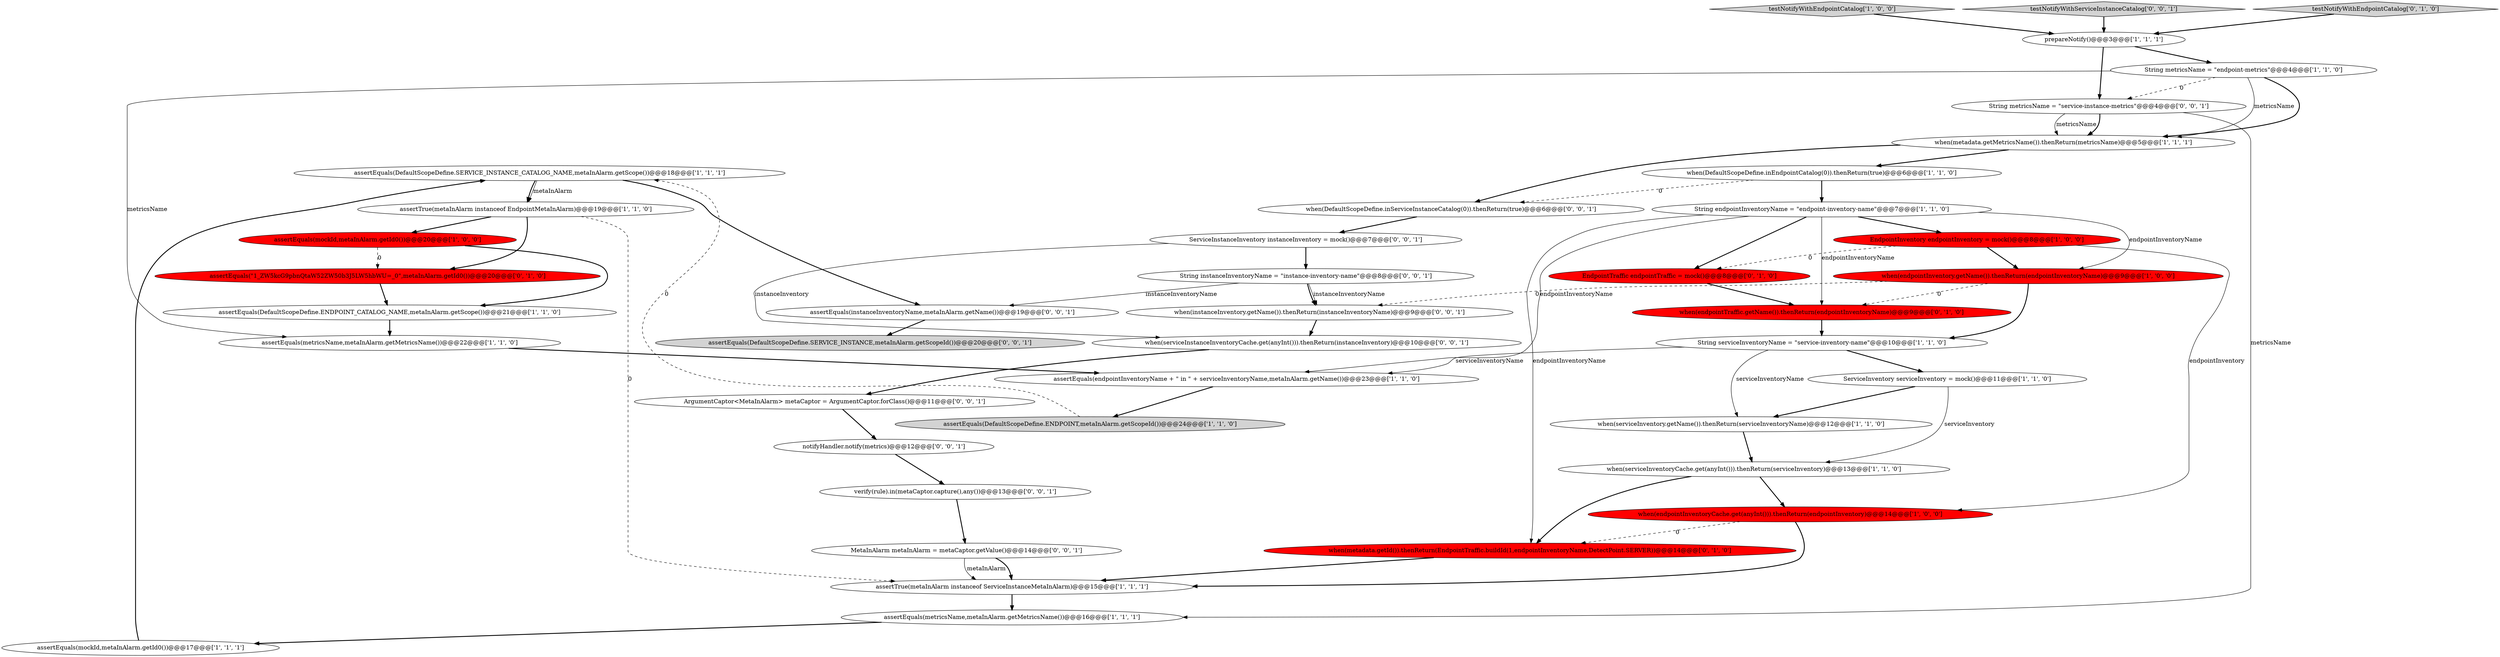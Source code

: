 digraph {
36 [style = filled, label = "assertEquals(DefaultScopeDefine.SERVICE_INSTANCE,metaInAlarm.getScopeId())@@@20@@@['0', '0', '1']", fillcolor = lightgray, shape = ellipse image = "AAA0AAABBB3BBB"];
23 [style = filled, label = "when(metadata.getId()).thenReturn(EndpointTraffic.buildId(1,endpointInventoryName,DetectPoint.SERVER))@@@14@@@['0', '1', '0']", fillcolor = red, shape = ellipse image = "AAA1AAABBB2BBB"];
24 [style = filled, label = "EndpointTraffic endpointTraffic = mock()@@@8@@@['0', '1', '0']", fillcolor = red, shape = ellipse image = "AAA1AAABBB2BBB"];
7 [style = filled, label = "String metricsName = \"endpoint-metrics\"@@@4@@@['1', '1', '0']", fillcolor = white, shape = ellipse image = "AAA0AAABBB1BBB"];
35 [style = filled, label = "verify(rule).in(metaCaptor.capture(),any())@@@13@@@['0', '0', '1']", fillcolor = white, shape = ellipse image = "AAA0AAABBB3BBB"];
9 [style = filled, label = "testNotifyWithEndpointCatalog['1', '0', '0']", fillcolor = lightgray, shape = diamond image = "AAA0AAABBB1BBB"];
1 [style = filled, label = "assertEquals(DefaultScopeDefine.SERVICE_INSTANCE_CATALOG_NAME,metaInAlarm.getScope())@@@18@@@['1', '1', '1']", fillcolor = white, shape = ellipse image = "AAA0AAABBB1BBB"];
21 [style = filled, label = "when(endpointInventoryCache.get(anyInt())).thenReturn(endpointInventory)@@@14@@@['1', '0', '0']", fillcolor = red, shape = ellipse image = "AAA1AAABBB1BBB"];
13 [style = filled, label = "assertEquals(endpointInventoryName + \" in \" + serviceInventoryName,metaInAlarm.getName())@@@23@@@['1', '1', '0']", fillcolor = white, shape = ellipse image = "AAA0AAABBB1BBB"];
3 [style = filled, label = "assertTrue(metaInAlarm instanceof EndpointMetaInAlarm)@@@19@@@['1', '1', '0']", fillcolor = white, shape = ellipse image = "AAA0AAABBB1BBB"];
15 [style = filled, label = "when(endpointInventory.getName()).thenReturn(endpointInventoryName)@@@9@@@['1', '0', '0']", fillcolor = red, shape = ellipse image = "AAA1AAABBB1BBB"];
30 [style = filled, label = "when(instanceInventory.getName()).thenReturn(instanceInventoryName)@@@9@@@['0', '0', '1']", fillcolor = white, shape = ellipse image = "AAA0AAABBB3BBB"];
33 [style = filled, label = "ArgumentCaptor<MetaInAlarm> metaCaptor = ArgumentCaptor.forClass()@@@11@@@['0', '0', '1']", fillcolor = white, shape = ellipse image = "AAA0AAABBB3BBB"];
31 [style = filled, label = "String instanceInventoryName = \"instance-inventory-name\"@@@8@@@['0', '0', '1']", fillcolor = white, shape = ellipse image = "AAA0AAABBB3BBB"];
34 [style = filled, label = "MetaInAlarm metaInAlarm = metaCaptor.getValue()@@@14@@@['0', '0', '1']", fillcolor = white, shape = ellipse image = "AAA0AAABBB3BBB"];
4 [style = filled, label = "assertEquals(DefaultScopeDefine.ENDPOINT_CATALOG_NAME,metaInAlarm.getScope())@@@21@@@['1', '1', '0']", fillcolor = white, shape = ellipse image = "AAA0AAABBB1BBB"];
17 [style = filled, label = "prepareNotify()@@@3@@@['1', '1', '1']", fillcolor = white, shape = ellipse image = "AAA0AAABBB1BBB"];
39 [style = filled, label = "notifyHandler.notify(metrics)@@@12@@@['0', '0', '1']", fillcolor = white, shape = ellipse image = "AAA0AAABBB3BBB"];
8 [style = filled, label = "String endpointInventoryName = \"endpoint-inventory-name\"@@@7@@@['1', '1', '0']", fillcolor = white, shape = ellipse image = "AAA0AAABBB1BBB"];
27 [style = filled, label = "when(endpointTraffic.getName()).thenReturn(endpointInventoryName)@@@9@@@['0', '1', '0']", fillcolor = red, shape = ellipse image = "AAA1AAABBB2BBB"];
28 [style = filled, label = "assertEquals(instanceInventoryName,metaInAlarm.getName())@@@19@@@['0', '0', '1']", fillcolor = white, shape = ellipse image = "AAA0AAABBB3BBB"];
10 [style = filled, label = "EndpointInventory endpointInventory = mock()@@@8@@@['1', '0', '0']", fillcolor = red, shape = ellipse image = "AAA1AAABBB1BBB"];
2 [style = filled, label = "assertEquals(mockId,metaInAlarm.getId0())@@@20@@@['1', '0', '0']", fillcolor = red, shape = ellipse image = "AAA1AAABBB1BBB"];
37 [style = filled, label = "String metricsName = \"service-instance-metrics\"@@@4@@@['0', '0', '1']", fillcolor = white, shape = ellipse image = "AAA0AAABBB3BBB"];
20 [style = filled, label = "when(serviceInventoryCache.get(anyInt())).thenReturn(serviceInventory)@@@13@@@['1', '1', '0']", fillcolor = white, shape = ellipse image = "AAA0AAABBB1BBB"];
25 [style = filled, label = "assertEquals(\"1_ZW5kcG9pbnQtaW52ZW50b3J5LW5hbWU=_0\",metaInAlarm.getId0())@@@20@@@['0', '1', '0']", fillcolor = red, shape = ellipse image = "AAA1AAABBB2BBB"];
11 [style = filled, label = "assertEquals(mockId,metaInAlarm.getId0())@@@17@@@['1', '1', '1']", fillcolor = white, shape = ellipse image = "AAA0AAABBB1BBB"];
5 [style = filled, label = "assertEquals(metricsName,metaInAlarm.getMetricsName())@@@22@@@['1', '1', '0']", fillcolor = white, shape = ellipse image = "AAA0AAABBB1BBB"];
29 [style = filled, label = "testNotifyWithServiceInstanceCatalog['0', '0', '1']", fillcolor = lightgray, shape = diamond image = "AAA0AAABBB3BBB"];
38 [style = filled, label = "when(DefaultScopeDefine.inServiceInstanceCatalog(0)).thenReturn(true)@@@6@@@['0', '0', '1']", fillcolor = white, shape = ellipse image = "AAA0AAABBB3BBB"];
6 [style = filled, label = "assertEquals(DefaultScopeDefine.ENDPOINT,metaInAlarm.getScopeId())@@@24@@@['1', '1', '0']", fillcolor = lightgray, shape = ellipse image = "AAA0AAABBB1BBB"];
19 [style = filled, label = "when(serviceInventory.getName()).thenReturn(serviceInventoryName)@@@12@@@['1', '1', '0']", fillcolor = white, shape = ellipse image = "AAA0AAABBB1BBB"];
12 [style = filled, label = "when(DefaultScopeDefine.inEndpointCatalog(0)).thenReturn(true)@@@6@@@['1', '1', '0']", fillcolor = white, shape = ellipse image = "AAA0AAABBB1BBB"];
14 [style = filled, label = "when(metadata.getMetricsName()).thenReturn(metricsName)@@@5@@@['1', '1', '1']", fillcolor = white, shape = ellipse image = "AAA0AAABBB1BBB"];
18 [style = filled, label = "String serviceInventoryName = \"service-inventory-name\"@@@10@@@['1', '1', '0']", fillcolor = white, shape = ellipse image = "AAA0AAABBB1BBB"];
22 [style = filled, label = "assertTrue(metaInAlarm instanceof ServiceInstanceMetaInAlarm)@@@15@@@['1', '1', '1']", fillcolor = white, shape = ellipse image = "AAA0AAABBB1BBB"];
32 [style = filled, label = "when(serviceInstanceInventoryCache.get(anyInt())).thenReturn(instanceInventory)@@@10@@@['0', '0', '1']", fillcolor = white, shape = ellipse image = "AAA0AAABBB3BBB"];
16 [style = filled, label = "assertEquals(metricsName,metaInAlarm.getMetricsName())@@@16@@@['1', '1', '1']", fillcolor = white, shape = ellipse image = "AAA0AAABBB1BBB"];
26 [style = filled, label = "testNotifyWithEndpointCatalog['0', '1', '0']", fillcolor = lightgray, shape = diamond image = "AAA0AAABBB2BBB"];
0 [style = filled, label = "ServiceInventory serviceInventory = mock()@@@11@@@['1', '1', '0']", fillcolor = white, shape = ellipse image = "AAA0AAABBB1BBB"];
40 [style = filled, label = "ServiceInstanceInventory instanceInventory = mock()@@@7@@@['0', '0', '1']", fillcolor = white, shape = ellipse image = "AAA0AAABBB3BBB"];
12->38 [style = dashed, label="0"];
8->10 [style = bold, label=""];
27->18 [style = bold, label=""];
8->15 [style = solid, label="endpointInventoryName"];
18->19 [style = solid, label="serviceInventoryName"];
29->17 [style = bold, label=""];
7->14 [style = solid, label="metricsName"];
16->11 [style = bold, label=""];
10->15 [style = bold, label=""];
28->36 [style = bold, label=""];
8->27 [style = solid, label="endpointInventoryName"];
6->1 [style = dashed, label="0"];
26->17 [style = bold, label=""];
11->1 [style = bold, label=""];
0->19 [style = bold, label=""];
22->16 [style = bold, label=""];
3->25 [style = bold, label=""];
37->16 [style = solid, label="metricsName"];
19->20 [style = bold, label=""];
34->22 [style = solid, label="metaInAlarm"];
0->20 [style = solid, label="serviceInventory"];
1->3 [style = bold, label=""];
15->30 [style = dashed, label="0"];
25->4 [style = bold, label=""];
9->17 [style = bold, label=""];
14->38 [style = bold, label=""];
30->32 [style = bold, label=""];
3->22 [style = dashed, label="0"];
31->30 [style = solid, label="instanceInventoryName"];
17->37 [style = bold, label=""];
10->21 [style = solid, label="endpointInventory"];
2->4 [style = bold, label=""];
15->18 [style = bold, label=""];
40->32 [style = solid, label="instanceInventory"];
32->33 [style = bold, label=""];
34->22 [style = bold, label=""];
7->5 [style = solid, label="metricsName"];
37->14 [style = solid, label="metricsName"];
7->14 [style = bold, label=""];
20->21 [style = bold, label=""];
17->7 [style = bold, label=""];
37->14 [style = bold, label=""];
1->28 [style = bold, label=""];
23->22 [style = bold, label=""];
1->3 [style = solid, label="metaInAlarm"];
20->23 [style = bold, label=""];
3->2 [style = bold, label=""];
33->39 [style = bold, label=""];
21->22 [style = bold, label=""];
18->13 [style = solid, label="serviceInventoryName"];
12->8 [style = bold, label=""];
39->35 [style = bold, label=""];
5->13 [style = bold, label=""];
14->12 [style = bold, label=""];
31->30 [style = bold, label=""];
2->25 [style = dashed, label="0"];
8->23 [style = solid, label="endpointInventoryName"];
7->37 [style = dashed, label="0"];
15->27 [style = dashed, label="0"];
40->31 [style = bold, label=""];
13->6 [style = bold, label=""];
35->34 [style = bold, label=""];
31->28 [style = solid, label="instanceInventoryName"];
38->40 [style = bold, label=""];
21->23 [style = dashed, label="0"];
4->5 [style = bold, label=""];
24->27 [style = bold, label=""];
18->0 [style = bold, label=""];
10->24 [style = dashed, label="0"];
8->13 [style = solid, label="endpointInventoryName"];
8->24 [style = bold, label=""];
}

